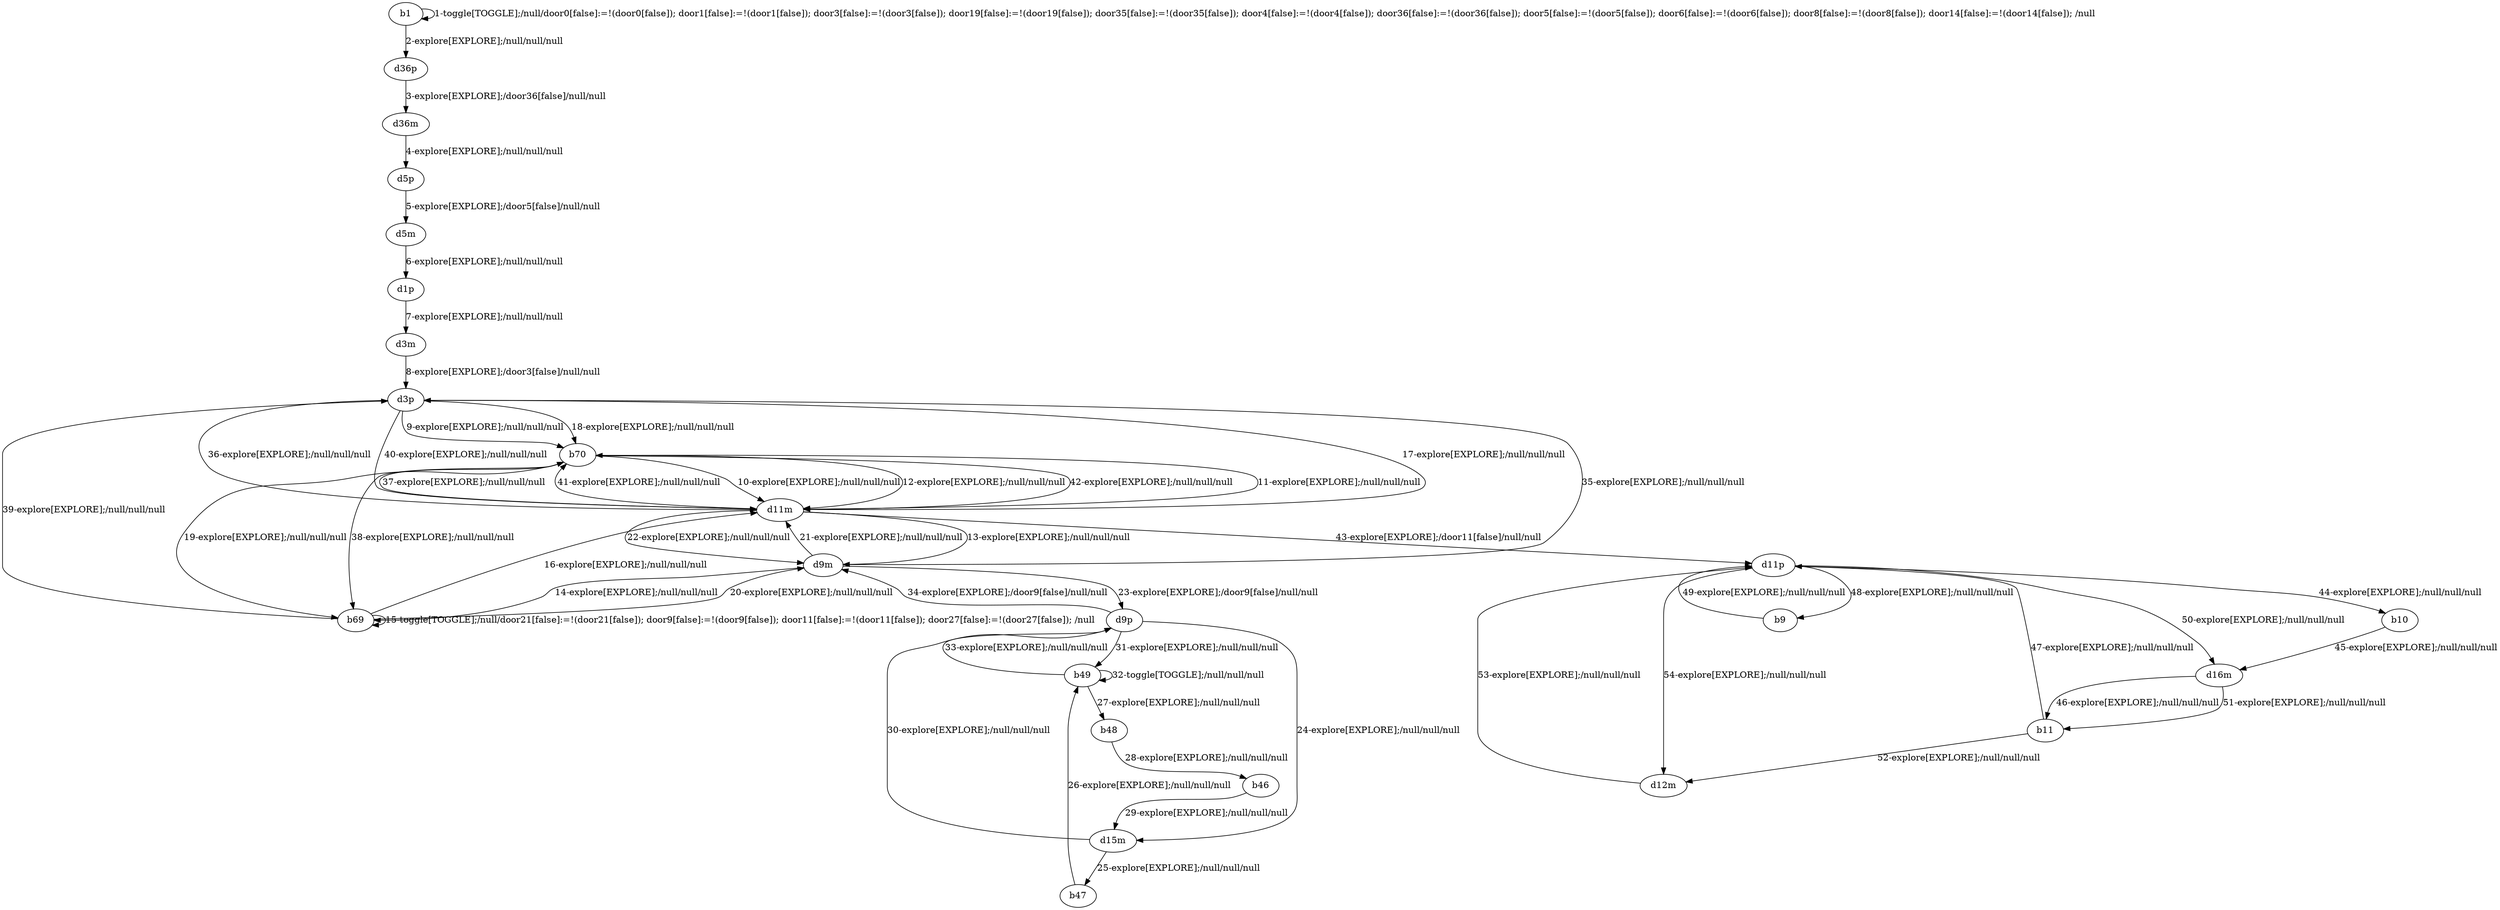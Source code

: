 # Total number of goals covered by this test: 2
# d9p --> d15m
# d11p --> b10

digraph g {
"b1" -> "b1" [label = "1-toggle[TOGGLE];/null/door0[false]:=!(door0[false]); door1[false]:=!(door1[false]); door3[false]:=!(door3[false]); door19[false]:=!(door19[false]); door35[false]:=!(door35[false]); door4[false]:=!(door4[false]); door36[false]:=!(door36[false]); door5[false]:=!(door5[false]); door6[false]:=!(door6[false]); door8[false]:=!(door8[false]); door14[false]:=!(door14[false]); /null"];
"b1" -> "d36p" [label = "2-explore[EXPLORE];/null/null/null"];
"d36p" -> "d36m" [label = "3-explore[EXPLORE];/door36[false]/null/null"];
"d36m" -> "d5p" [label = "4-explore[EXPLORE];/null/null/null"];
"d5p" -> "d5m" [label = "5-explore[EXPLORE];/door5[false]/null/null"];
"d5m" -> "d1p" [label = "6-explore[EXPLORE];/null/null/null"];
"d1p" -> "d3m" [label = "7-explore[EXPLORE];/null/null/null"];
"d3m" -> "d3p" [label = "8-explore[EXPLORE];/door3[false]/null/null"];
"d3p" -> "b70" [label = "9-explore[EXPLORE];/null/null/null"];
"b70" -> "d11m" [label = "10-explore[EXPLORE];/null/null/null"];
"d11m" -> "b70" [label = "11-explore[EXPLORE];/null/null/null"];
"b70" -> "d11m" [label = "12-explore[EXPLORE];/null/null/null"];
"d11m" -> "d9m" [label = "13-explore[EXPLORE];/null/null/null"];
"d9m" -> "b69" [label = "14-explore[EXPLORE];/null/null/null"];
"b69" -> "b69" [label = "15-toggle[TOGGLE];/null/door21[false]:=!(door21[false]); door9[false]:=!(door9[false]); door11[false]:=!(door11[false]); door27[false]:=!(door27[false]); /null"];
"b69" -> "d11m" [label = "16-explore[EXPLORE];/null/null/null"];
"d11m" -> "d3p" [label = "17-explore[EXPLORE];/null/null/null"];
"d3p" -> "b70" [label = "18-explore[EXPLORE];/null/null/null"];
"b70" -> "b69" [label = "19-explore[EXPLORE];/null/null/null"];
"b69" -> "d9m" [label = "20-explore[EXPLORE];/null/null/null"];
"d9m" -> "d11m" [label = "21-explore[EXPLORE];/null/null/null"];
"d11m" -> "d9m" [label = "22-explore[EXPLORE];/null/null/null"];
"d9m" -> "d9p" [label = "23-explore[EXPLORE];/door9[false]/null/null"];
"d9p" -> "d15m" [label = "24-explore[EXPLORE];/null/null/null"];
"d15m" -> "b47" [label = "25-explore[EXPLORE];/null/null/null"];
"b47" -> "b49" [label = "26-explore[EXPLORE];/null/null/null"];
"b49" -> "b48" [label = "27-explore[EXPLORE];/null/null/null"];
"b48" -> "b46" [label = "28-explore[EXPLORE];/null/null/null"];
"b46" -> "d15m" [label = "29-explore[EXPLORE];/null/null/null"];
"d15m" -> "d9p" [label = "30-explore[EXPLORE];/null/null/null"];
"d9p" -> "b49" [label = "31-explore[EXPLORE];/null/null/null"];
"b49" -> "b49" [label = "32-toggle[TOGGLE];/null/null/null"];
"b49" -> "d9p" [label = "33-explore[EXPLORE];/null/null/null"];
"d9p" -> "d9m" [label = "34-explore[EXPLORE];/door9[false]/null/null"];
"d9m" -> "d3p" [label = "35-explore[EXPLORE];/null/null/null"];
"d3p" -> "d11m" [label = "36-explore[EXPLORE];/null/null/null"];
"d11m" -> "b70" [label = "37-explore[EXPLORE];/null/null/null"];
"b70" -> "b69" [label = "38-explore[EXPLORE];/null/null/null"];
"b69" -> "d3p" [label = "39-explore[EXPLORE];/null/null/null"];
"d3p" -> "d11m" [label = "40-explore[EXPLORE];/null/null/null"];
"d11m" -> "b70" [label = "41-explore[EXPLORE];/null/null/null"];
"b70" -> "d11m" [label = "42-explore[EXPLORE];/null/null/null"];
"d11m" -> "d11p" [label = "43-explore[EXPLORE];/door11[false]/null/null"];
"d11p" -> "b10" [label = "44-explore[EXPLORE];/null/null/null"];
"b10" -> "d16m" [label = "45-explore[EXPLORE];/null/null/null"];
"d16m" -> "b11" [label = "46-explore[EXPLORE];/null/null/null"];
"b11" -> "d11p" [label = "47-explore[EXPLORE];/null/null/null"];
"d11p" -> "b9" [label = "48-explore[EXPLORE];/null/null/null"];
"b9" -> "d11p" [label = "49-explore[EXPLORE];/null/null/null"];
"d11p" -> "d16m" [label = "50-explore[EXPLORE];/null/null/null"];
"d16m" -> "b11" [label = "51-explore[EXPLORE];/null/null/null"];
"b11" -> "d12m" [label = "52-explore[EXPLORE];/null/null/null"];
"d12m" -> "d11p" [label = "53-explore[EXPLORE];/null/null/null"];
"d11p" -> "d12m" [label = "54-explore[EXPLORE];/null/null/null"];
}